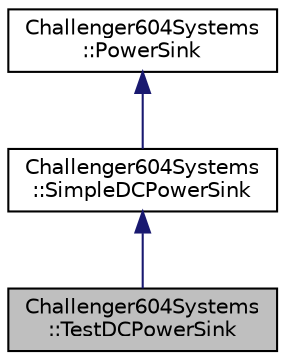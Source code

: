 digraph "Challenger604Systems::TestDCPowerSink"
{
  edge [fontname="Helvetica",fontsize="10",labelfontname="Helvetica",labelfontsize="10"];
  node [fontname="Helvetica",fontsize="10",shape=record];
  Node1 [label="Challenger604Systems\l::TestDCPowerSink",height=0.2,width=0.4,color="black", fillcolor="grey75", style="filled" fontcolor="black"];
  Node2 -> Node1 [dir="back",color="midnightblue",fontsize="10",style="solid",fontname="Helvetica"];
  Node2 [label="Challenger604Systems\l::SimpleDCPowerSink",height=0.2,width=0.4,color="black", fillcolor="white", style="filled",URL="$class_challenger604_systems_1_1_simple_d_c_power_sink.html",tooltip="A power sink that accepts DC power."];
  Node3 -> Node2 [dir="back",color="midnightblue",fontsize="10",style="solid",fontname="Helvetica"];
  Node3 [label="Challenger604Systems\l::PowerSink",height=0.2,width=0.4,color="black", fillcolor="white", style="filled",URL="$class_challenger604_systems_1_1_power_sink.html",tooltip="Abstract base class for anything that accepts electricity from something else."];
}
